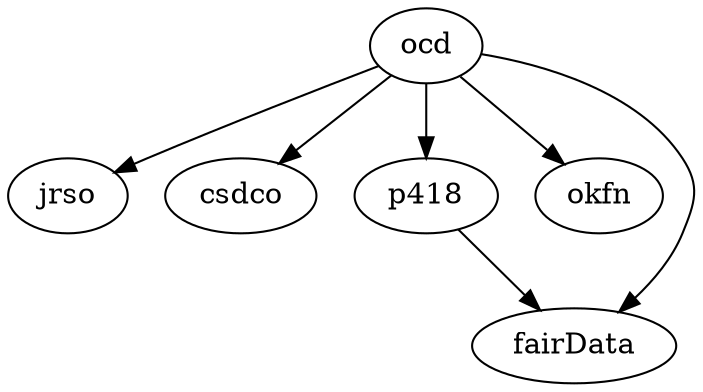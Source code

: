 digraph G {
 ocd -> jrso;
 ocd -> csdco;
 ocd -> p418;
 ocd -> okfn;
 p418 -> fairData;
 ocd -> fairData;
 }